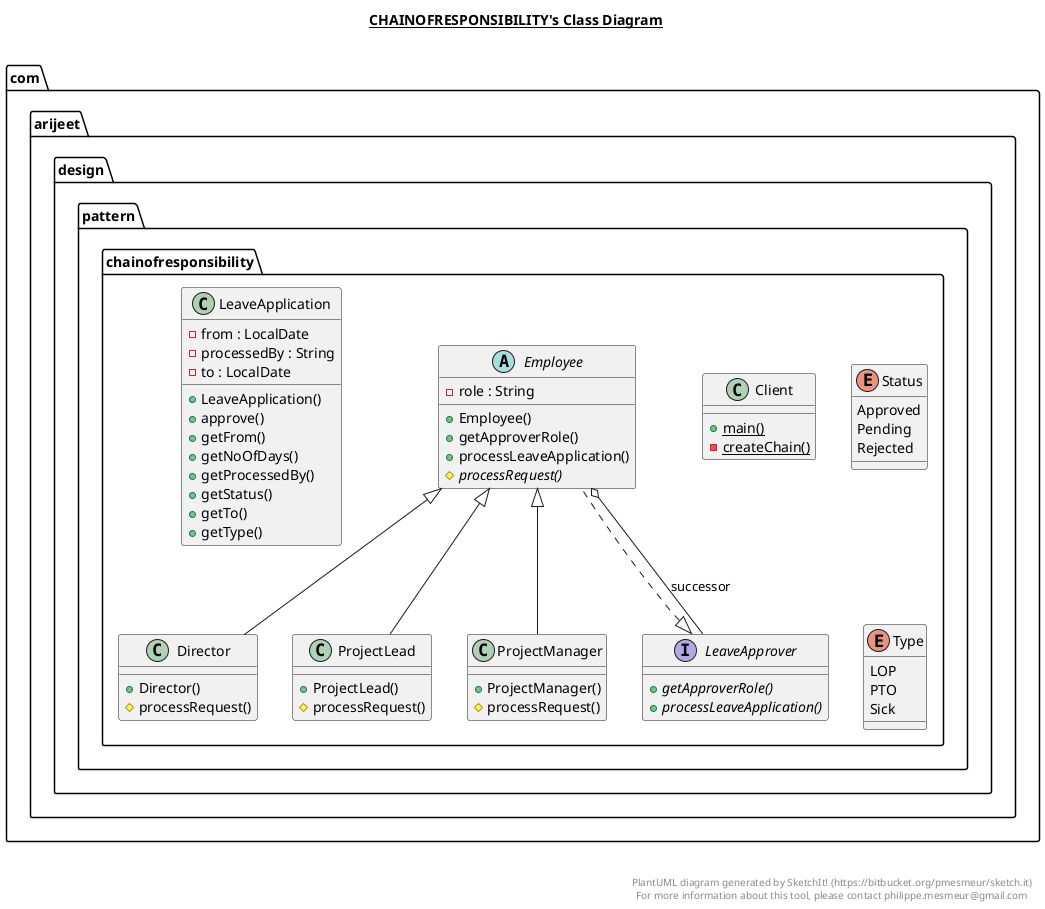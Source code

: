 @startuml

title __CHAINOFRESPONSIBILITY's Class Diagram__\n

  namespace com.arijeet.design.pattern.chainofresponsibility {
    class com.arijeet.design.pattern.chainofresponsibility.Client {
        {static} + main()
        {static} - createChain()
    }
  }
  

  namespace com.arijeet.design.pattern.chainofresponsibility {
    class com.arijeet.design.pattern.chainofresponsibility.Director {
        + Director()
        # processRequest()
    }
  }
  

  namespace com.arijeet.design.pattern.chainofresponsibility {
    abstract class com.arijeet.design.pattern.chainofresponsibility.Employee {
        - role : String
        + Employee()
        + getApproverRole()
        + processLeaveApplication()
        {abstract} # processRequest()
    }
  }
  

  namespace com.arijeet.design.pattern.chainofresponsibility {
    class com.arijeet.design.pattern.chainofresponsibility.LeaveApplication {
        - from : LocalDate
        - processedBy : String
        - to : LocalDate
        + LeaveApplication()
        + approve()
        + getFrom()
        + getNoOfDays()
        + getProcessedBy()
        + getStatus()
        + getTo()
        + getType()
    }
  }
  

  namespace com.arijeet.design.pattern.chainofresponsibility {
    enum Status {
      Approved
      Pending
      Rejected
    }
  }
  

  namespace com.arijeet.design.pattern.chainofresponsibility {
    enum Type {
      LOP
      PTO
      Sick
    }
  }
  

  namespace com.arijeet.design.pattern.chainofresponsibility {
    interface com.arijeet.design.pattern.chainofresponsibility.LeaveApprover {
        {abstract} + getApproverRole()
        {abstract} + processLeaveApplication()
    }
  }
  

  namespace com.arijeet.design.pattern.chainofresponsibility {
    class com.arijeet.design.pattern.chainofresponsibility.ProjectLead {
        + ProjectLead()
        # processRequest()
    }
  }
  

  namespace com.arijeet.design.pattern.chainofresponsibility {
    class com.arijeet.design.pattern.chainofresponsibility.ProjectManager {
        + ProjectManager()
        # processRequest()
    }
  }
  

  com.arijeet.design.pattern.chainofresponsibility.Director -up-|> com.arijeet.design.pattern.chainofresponsibility.Employee
  com.arijeet.design.pattern.chainofresponsibility.Employee .up.|> com.arijeet.design.pattern.chainofresponsibility.LeaveApprover
  com.arijeet.design.pattern.chainofresponsibility.Employee o-- com.arijeet.design.pattern.chainofresponsibility.LeaveApprover : successor
  com.arijeet.design.pattern.chainofresponsibility.LeaveApplication o-- com.arijeet.design.pattern.chainofresponsibility.LeaveApplication.Status : status
  com.arijeet.design.pattern.chainofresponsibility.LeaveApplication o-- com.arijeet.design.pattern.chainofresponsibility.LeaveApplication.Type : type
  com.arijeet.design.pattern.chainofresponsibility.LeaveApplication +-down- com.arijeet.design.pattern.chainofresponsibility.LeaveApplication.Status
  com.arijeet.design.pattern.chainofresponsibility.LeaveApplication +-down- com.arijeet.design.pattern.chainofresponsibility.LeaveApplication.Type
  com.arijeet.design.pattern.chainofresponsibility.ProjectLead -up-|> com.arijeet.design.pattern.chainofresponsibility.Employee
  com.arijeet.design.pattern.chainofresponsibility.ProjectManager -up-|> com.arijeet.design.pattern.chainofresponsibility.Employee


right footer


PlantUML diagram generated by SketchIt! (https://bitbucket.org/pmesmeur/sketch.it)
For more information about this tool, please contact philippe.mesmeur@gmail.com
endfooter

@enduml
